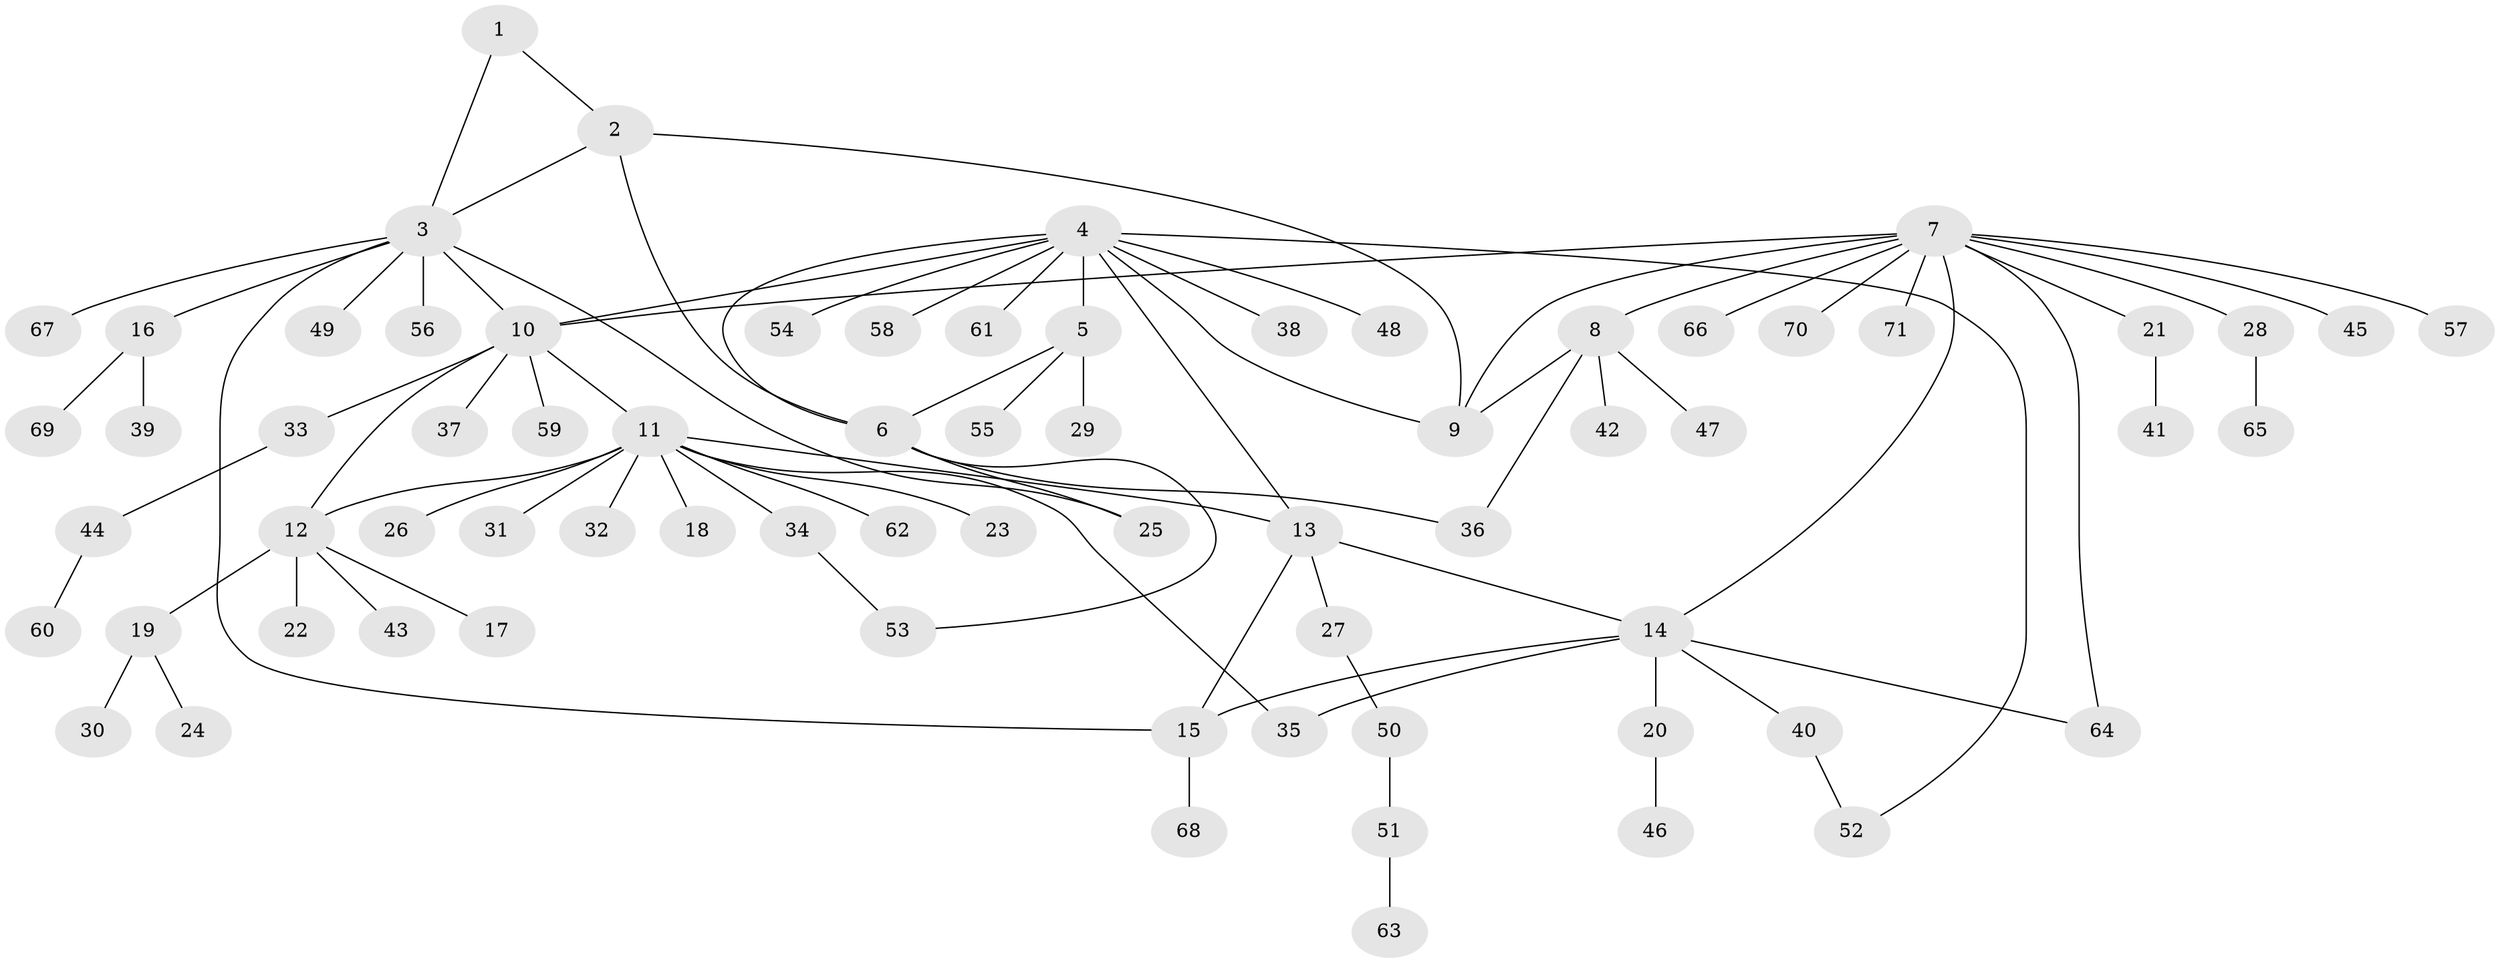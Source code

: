 // coarse degree distribution, {3: 0.06, 4: 0.02, 1: 0.56, 5: 0.06, 2: 0.16, 6: 0.04, 10: 0.06, 7: 0.04}
// Generated by graph-tools (version 1.1) at 2025/37/03/04/25 23:37:46]
// undirected, 71 vertices, 87 edges
graph export_dot {
  node [color=gray90,style=filled];
  1;
  2;
  3;
  4;
  5;
  6;
  7;
  8;
  9;
  10;
  11;
  12;
  13;
  14;
  15;
  16;
  17;
  18;
  19;
  20;
  21;
  22;
  23;
  24;
  25;
  26;
  27;
  28;
  29;
  30;
  31;
  32;
  33;
  34;
  35;
  36;
  37;
  38;
  39;
  40;
  41;
  42;
  43;
  44;
  45;
  46;
  47;
  48;
  49;
  50;
  51;
  52;
  53;
  54;
  55;
  56;
  57;
  58;
  59;
  60;
  61;
  62;
  63;
  64;
  65;
  66;
  67;
  68;
  69;
  70;
  71;
  1 -- 2;
  1 -- 3;
  2 -- 3;
  2 -- 6;
  2 -- 9;
  3 -- 10;
  3 -- 15;
  3 -- 16;
  3 -- 25;
  3 -- 49;
  3 -- 56;
  3 -- 67;
  4 -- 5;
  4 -- 6;
  4 -- 9;
  4 -- 10;
  4 -- 13;
  4 -- 38;
  4 -- 48;
  4 -- 52;
  4 -- 54;
  4 -- 58;
  4 -- 61;
  5 -- 6;
  5 -- 29;
  5 -- 55;
  6 -- 25;
  6 -- 36;
  6 -- 53;
  7 -- 8;
  7 -- 9;
  7 -- 10;
  7 -- 14;
  7 -- 21;
  7 -- 28;
  7 -- 45;
  7 -- 57;
  7 -- 64;
  7 -- 66;
  7 -- 70;
  7 -- 71;
  8 -- 9;
  8 -- 36;
  8 -- 42;
  8 -- 47;
  10 -- 11;
  10 -- 12;
  10 -- 33;
  10 -- 37;
  10 -- 59;
  11 -- 12;
  11 -- 13;
  11 -- 18;
  11 -- 23;
  11 -- 26;
  11 -- 31;
  11 -- 32;
  11 -- 34;
  11 -- 35;
  11 -- 62;
  12 -- 17;
  12 -- 19;
  12 -- 22;
  12 -- 43;
  13 -- 14;
  13 -- 15;
  13 -- 27;
  14 -- 15;
  14 -- 20;
  14 -- 35;
  14 -- 40;
  14 -- 64;
  15 -- 68;
  16 -- 39;
  16 -- 69;
  19 -- 24;
  19 -- 30;
  20 -- 46;
  21 -- 41;
  27 -- 50;
  28 -- 65;
  33 -- 44;
  34 -- 53;
  40 -- 52;
  44 -- 60;
  50 -- 51;
  51 -- 63;
}
